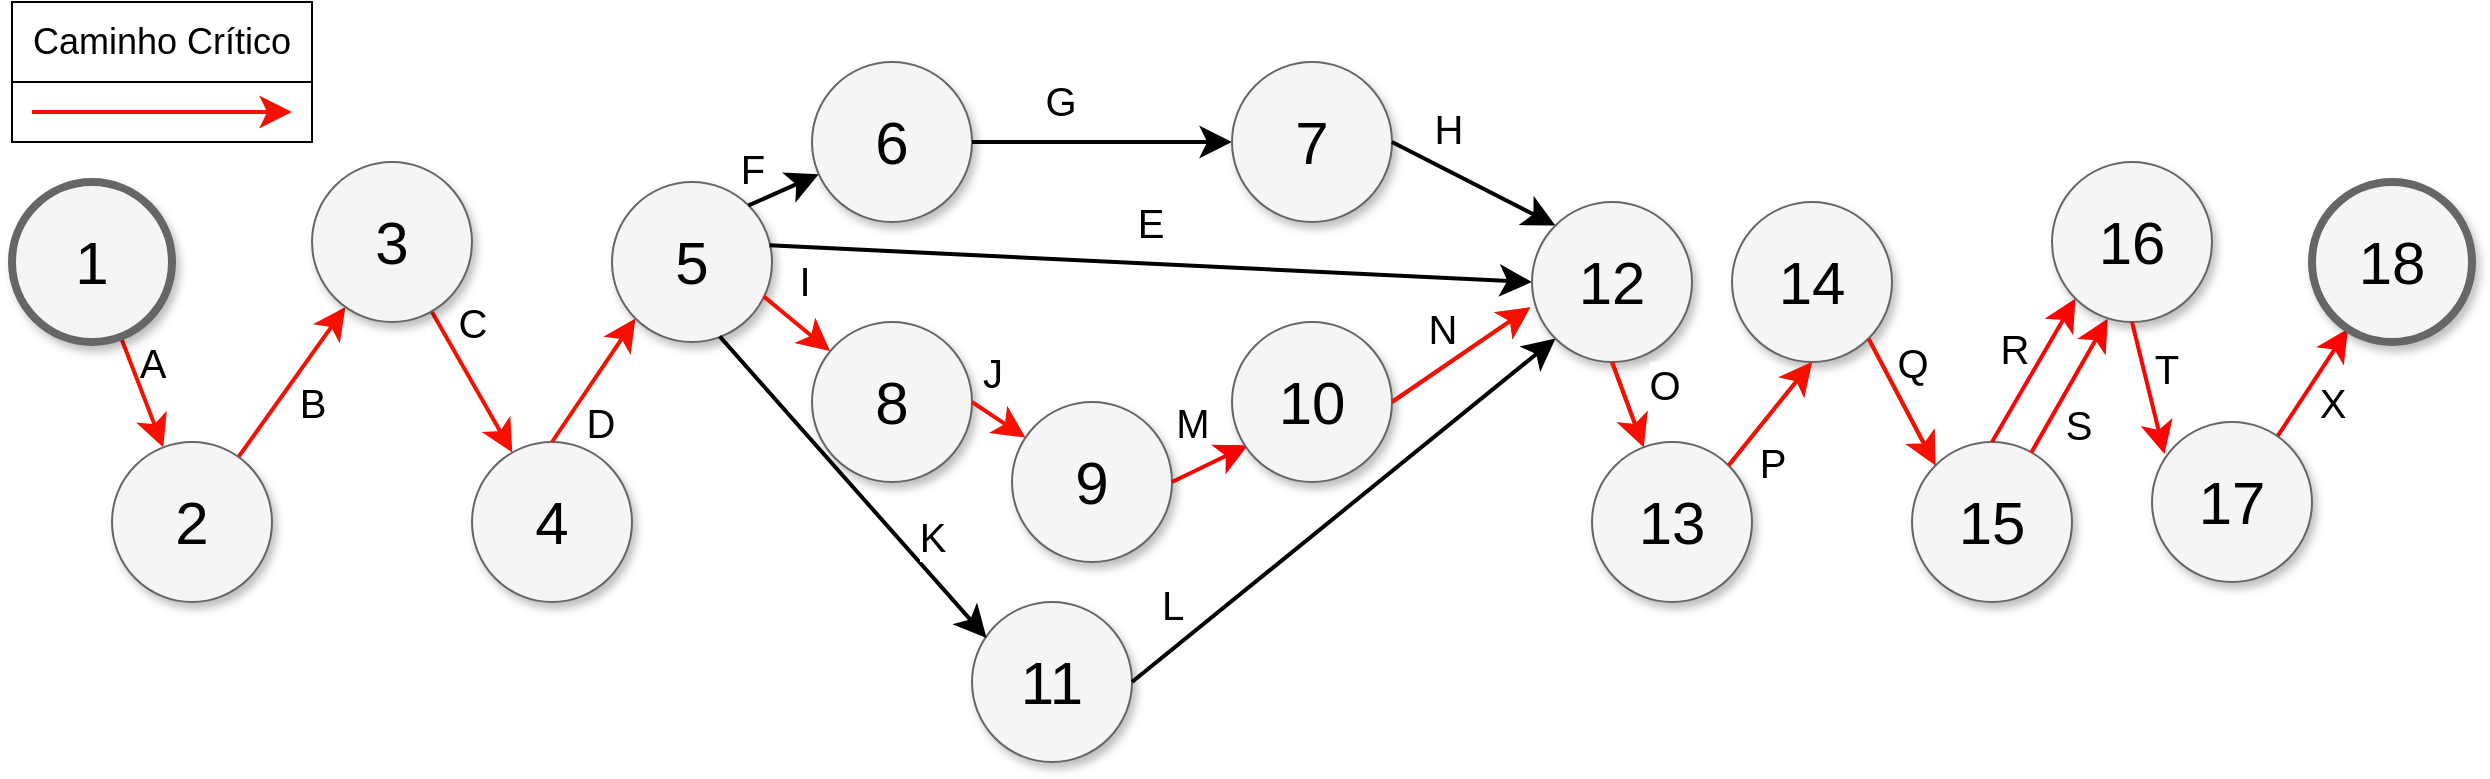 <mxfile version="13.1.12" type="device"><diagram name="Page-1" id="ff44883e-f642-bcb2-894b-16b3d25a3f0b"><mxGraphModel dx="981" dy="546" grid="1" gridSize="10" guides="1" tooltips="1" connect="1" arrows="1" fold="1" page="1" pageScale="1.5" pageWidth="1169" pageHeight="826" background="#ffffff" math="0" shadow="0"><root><mxCell id="0" style=";html=1;"/><mxCell id="1" style=";html=1;" parent="0"/><mxCell id="Oi8HrmhjXx0-u7IRq1U9-84" value="" style="rounded=0;whiteSpace=wrap;html=1;" vertex="1" parent="1"><mxGeometry x="330" y="480" width="150" height="40" as="geometry"/></mxCell><mxCell id="f0bcc99304e6f5a-9" style="edgeStyle=none;curved=1;html=1;startSize=10;endArrow=classic;endFill=1;endSize=10;strokeColor=#F71000;strokeWidth=2;fontSize=12;fillColor=#f8cecc;" parent="1" source="f0bcc99304e6f5a-1" target="f0bcc99304e6f5a-2" edge="1"><mxGeometry relative="1" as="geometry"/></mxCell><mxCell id="f0bcc99304e6f5a-18" value="A" style="text;html=1;resizable=0;points=[];align=center;verticalAlign=middle;labelBackgroundColor=none;fontSize=20;" parent="f0bcc99304e6f5a-9" vertex="1" connectable="0"><mxGeometry x="0.255" y="-5" relative="1" as="geometry"><mxPoint x="6.97" y="-23.8" as="offset"/></mxGeometry></mxCell><mxCell id="f0bcc99304e6f5a-1" value="1" style="ellipse;whiteSpace=wrap;html=1;rounded=0;shadow=1;strokeColor=#666666;strokeWidth=4;fontSize=30;align=center;fillColor=#f5f5f5;" parent="1" vertex="1"><mxGeometry x="330" y="570" width="80" height="80" as="geometry"/></mxCell><mxCell id="f0bcc99304e6f5a-10" style="edgeStyle=none;curved=1;html=1;startSize=10;endFill=1;endSize=10;strokeWidth=2;fontSize=12;fillColor=#f8cecc;strokeColor=#F71000;" parent="1" source="f0bcc99304e6f5a-2" target="f0bcc99304e6f5a-6" edge="1"><mxGeometry relative="1" as="geometry"/></mxCell><mxCell id="f0bcc99304e6f5a-20" value="&lt;div&gt;B&lt;/div&gt;" style="text;html=1;resizable=0;points=[];align=center;verticalAlign=middle;labelBackgroundColor=#ffffff;fontSize=20;" parent="f0bcc99304e6f5a-10" vertex="1" connectable="0"><mxGeometry x="0.154" relative="1" as="geometry"><mxPoint x="5.88" y="15.8" as="offset"/></mxGeometry></mxCell><mxCell id="f0bcc99304e6f5a-2" value="2" style="ellipse;whiteSpace=wrap;html=1;rounded=0;shadow=1;strokeColor=#666666;strokeWidth=1;fontSize=30;align=center;fillColor=#f5f5f5;" parent="1" vertex="1"><mxGeometry x="380" y="700" width="80" height="80" as="geometry"/></mxCell><mxCell id="f0bcc99304e6f5a-15" style="edgeStyle=none;curved=1;html=1;startSize=10;endFill=1;endSize=10;strokeWidth=2;fontSize=12;exitX=0.78;exitY=0.096;exitDx=0;exitDy=0;exitPerimeter=0;strokeColor=#FF0303;" parent="1" source="Oi8HrmhjXx0-u7IRq1U9-67" target="f0bcc99304e6f5a-8" edge="1"><mxGeometry relative="1" as="geometry"><mxPoint x="1300" y="281" as="sourcePoint"/></mxGeometry></mxCell><mxCell id="f0bcc99304e6f5a-23" value="X" style="text;html=1;resizable=0;points=[];align=center;verticalAlign=middle;labelBackgroundColor=#ffffff;fontSize=20;" parent="f0bcc99304e6f5a-15" vertex="1" connectable="0"><mxGeometry x="-0.414" y="-1" relative="1" as="geometry"><mxPoint x="16.39" y="-2.48" as="offset"/></mxGeometry></mxCell><mxCell id="f0bcc99304e6f5a-4" value="4" style="ellipse;whiteSpace=wrap;html=1;rounded=0;shadow=1;strokeColor=#666666;strokeWidth=1;fontSize=30;align=center;fillColor=#f5f5f5;" parent="1" vertex="1"><mxGeometry x="560" y="700" width="80" height="80" as="geometry"/></mxCell><mxCell id="f0bcc99304e6f5a-14" style="edgeStyle=none;curved=1;html=1;startSize=10;endFill=1;endSize=10;strokeWidth=2;fontSize=12;fillColor=#f8cecc;strokeColor=#F71000;" parent="1" source="f0bcc99304e6f5a-6" target="f0bcc99304e6f5a-4" edge="1"><mxGeometry relative="1" as="geometry"/></mxCell><mxCell id="f0bcc99304e6f5a-22" value="C" style="text;html=1;resizable=0;points=[];align=center;verticalAlign=middle;labelBackgroundColor=#ffffff;fontSize=20;" parent="f0bcc99304e6f5a-14" vertex="1" connectable="0"><mxGeometry x="-0.349" y="-1" relative="1" as="geometry"><mxPoint x="7.99" y="-18.06" as="offset"/></mxGeometry></mxCell><mxCell id="f0bcc99304e6f5a-6" value="3" style="ellipse;whiteSpace=wrap;html=1;rounded=0;shadow=1;strokeColor=#666666;strokeWidth=1;fontSize=30;align=center;fillColor=#f5f5f5;" parent="1" vertex="1"><mxGeometry x="480" y="560" width="80" height="80" as="geometry"/></mxCell><mxCell id="f0bcc99304e6f5a-8" value="18" style="ellipse;whiteSpace=wrap;html=1;rounded=0;shadow=1;strokeColor=#666666;strokeWidth=4;fontSize=30;align=center;fillColor=#f5f5f5;" parent="1" vertex="1"><mxGeometry x="1480" y="570" width="80" height="80" as="geometry"/></mxCell><mxCell id="Oi8HrmhjXx0-u7IRq1U9-2" style="edgeStyle=none;curved=1;html=1;startSize=10;endFill=1;endSize=10;strokeWidth=2;fontSize=12;exitX=0.5;exitY=0;exitDx=0;exitDy=0;fillColor=#f8cecc;strokeColor=#F71000;entryX=0;entryY=1;entryDx=0;entryDy=0;" edge="1" parent="1" source="f0bcc99304e6f5a-4" target="Oi8HrmhjXx0-u7IRq1U9-4"><mxGeometry relative="1" as="geometry"><mxPoint x="600" y="609.5" as="sourcePoint"/><mxPoint x="630" y="610" as="targetPoint"/></mxGeometry></mxCell><mxCell id="Oi8HrmhjXx0-u7IRq1U9-3" value="D" style="text;html=1;resizable=0;points=[];align=center;verticalAlign=middle;labelBackgroundColor=#ffffff;fontSize=20;" vertex="1" connectable="0" parent="Oi8HrmhjXx0-u7IRq1U9-2"><mxGeometry x="-0.349" y="-1" relative="1" as="geometry"><mxPoint x="9.29" y="8.96" as="offset"/></mxGeometry></mxCell><mxCell id="Oi8HrmhjXx0-u7IRq1U9-4" value="5" style="ellipse;whiteSpace=wrap;html=1;rounded=0;shadow=1;strokeColor=#666666;strokeWidth=1;fontSize=30;align=center;fillColor=#f5f5f5;" vertex="1" parent="1"><mxGeometry x="630" y="570" width="80" height="80" as="geometry"/></mxCell><mxCell id="Oi8HrmhjXx0-u7IRq1U9-8" style="edgeStyle=none;curved=1;html=1;startSize=10;endFill=1;endSize=10;strokeWidth=2;fontSize=12;exitX=0.984;exitY=0.396;exitDx=0;exitDy=0;exitPerimeter=0;entryX=0;entryY=0.5;entryDx=0;entryDy=0;" edge="1" parent="1" source="Oi8HrmhjXx0-u7IRq1U9-4" target="Oi8HrmhjXx0-u7IRq1U9-42"><mxGeometry relative="1" as="geometry"><mxPoint x="1110" y="620" as="targetPoint"/></mxGeometry></mxCell><mxCell id="Oi8HrmhjXx0-u7IRq1U9-9" value="E" style="text;html=1;resizable=0;points=[];align=center;verticalAlign=middle;labelBackgroundColor=#ffffff;fontSize=20;" vertex="1" connectable="0" parent="Oi8HrmhjXx0-u7IRq1U9-8"><mxGeometry x="-0.349" y="-1" relative="1" as="geometry"><mxPoint x="66.06" y="-18.74" as="offset"/></mxGeometry></mxCell><mxCell id="Oi8HrmhjXx0-u7IRq1U9-11" style="edgeStyle=none;curved=1;html=1;startSize=10;endFill=1;endSize=10;strokeWidth=2;fontSize=12;exitX=1;exitY=0;exitDx=0;exitDy=0;" edge="1" parent="1" target="Oi8HrmhjXx0-u7IRq1U9-13" source="Oi8HrmhjXx0-u7IRq1U9-4"><mxGeometry relative="1" as="geometry"><mxPoint x="890" y="560.0" as="targetPoint"/><mxPoint x="698" y="582" as="sourcePoint"/></mxGeometry></mxCell><mxCell id="Oi8HrmhjXx0-u7IRq1U9-12" value="F" style="text;html=1;resizable=0;points=[];align=center;verticalAlign=middle;labelBackgroundColor=#ffffff;fontSize=20;" vertex="1" connectable="0" parent="Oi8HrmhjXx0-u7IRq1U9-11"><mxGeometry x="-0.349" y="-1" relative="1" as="geometry"><mxPoint x="-10.56" y="-14.94" as="offset"/></mxGeometry></mxCell><mxCell id="Oi8HrmhjXx0-u7IRq1U9-13" value="6" style="ellipse;whiteSpace=wrap;html=1;rounded=0;shadow=1;strokeColor=#666666;strokeWidth=1;fontSize=30;align=center;fillColor=#f5f5f5;" vertex="1" parent="1"><mxGeometry x="730" y="510" width="80" height="80" as="geometry"/></mxCell><mxCell id="Oi8HrmhjXx0-u7IRq1U9-14" style="edgeStyle=none;curved=1;html=1;startSize=10;endFill=1;endSize=10;strokeWidth=2;fontSize=12;exitX=1;exitY=0.5;exitDx=0;exitDy=0;" edge="1" parent="1" target="Oi8HrmhjXx0-u7IRq1U9-16" source="Oi8HrmhjXx0-u7IRq1U9-13"><mxGeometry relative="1" as="geometry"><mxPoint x="1015.28" y="540.0" as="targetPoint"/><mxPoint x="820" y="551" as="sourcePoint"/></mxGeometry></mxCell><mxCell id="Oi8HrmhjXx0-u7IRq1U9-15" value="G" style="text;html=1;resizable=0;points=[];align=center;verticalAlign=middle;labelBackgroundColor=#ffffff;fontSize=20;" vertex="1" connectable="0" parent="Oi8HrmhjXx0-u7IRq1U9-14"><mxGeometry x="-0.349" y="-1" relative="1" as="geometry"><mxPoint x="1.18" y="-22.2" as="offset"/></mxGeometry></mxCell><mxCell id="Oi8HrmhjXx0-u7IRq1U9-16" value="7" style="ellipse;whiteSpace=wrap;html=1;rounded=0;shadow=1;strokeColor=#666666;strokeWidth=1;fontSize=30;align=center;fillColor=#f5f5f5;" vertex="1" parent="1"><mxGeometry x="940" y="510" width="80" height="80" as="geometry"/></mxCell><mxCell id="Oi8HrmhjXx0-u7IRq1U9-18" style="edgeStyle=none;curved=1;html=1;startSize=10;endFill=1;endSize=10;strokeWidth=2;fontSize=12;exitX=1;exitY=0.5;exitDx=0;exitDy=0;entryX=0;entryY=0;entryDx=0;entryDy=0;" edge="1" parent="1" target="Oi8HrmhjXx0-u7IRq1U9-42" source="Oi8HrmhjXx0-u7IRq1U9-16"><mxGeometry relative="1" as="geometry"><mxPoint x="1110" y="590" as="targetPoint"/><mxPoint x="930" y="550" as="sourcePoint"/></mxGeometry></mxCell><mxCell id="Oi8HrmhjXx0-u7IRq1U9-19" value="H" style="text;html=1;resizable=0;points=[];align=center;verticalAlign=middle;labelBackgroundColor=#ffffff;fontSize=20;" vertex="1" connectable="0" parent="Oi8HrmhjXx0-u7IRq1U9-18"><mxGeometry x="-0.349" y="-1" relative="1" as="geometry"><mxPoint x="1.18" y="-22.2" as="offset"/></mxGeometry></mxCell><mxCell id="Oi8HrmhjXx0-u7IRq1U9-21" style="edgeStyle=none;curved=1;html=1;startSize=10;endFill=1;endSize=10;strokeWidth=2;fontSize=12;exitX=0.948;exitY=0.715;exitDx=0;exitDy=0;exitPerimeter=0;fillColor=#f8cecc;strokeColor=#F71000;" edge="1" parent="1" target="Oi8HrmhjXx0-u7IRq1U9-23" source="Oi8HrmhjXx0-u7IRq1U9-4"><mxGeometry relative="1" as="geometry"><mxPoint x="915.28" y="600.0" as="targetPoint"/><mxPoint x="710" y="611.44" as="sourcePoint"/></mxGeometry></mxCell><mxCell id="Oi8HrmhjXx0-u7IRq1U9-22" value="I" style="text;html=1;resizable=0;points=[];align=center;verticalAlign=middle;labelBackgroundColor=#ffffff;fontSize=20;" vertex="1" connectable="0" parent="Oi8HrmhjXx0-u7IRq1U9-21"><mxGeometry x="-0.349" y="-1" relative="1" as="geometry"><mxPoint x="9.7" y="-18.47" as="offset"/></mxGeometry></mxCell><mxCell id="Oi8HrmhjXx0-u7IRq1U9-23" value="8" style="ellipse;whiteSpace=wrap;html=1;rounded=0;shadow=1;strokeColor=#666666;strokeWidth=1;fontSize=30;align=center;fillColor=#f5f5f5;" vertex="1" parent="1"><mxGeometry x="730" y="640" width="80" height="80" as="geometry"/></mxCell><mxCell id="Oi8HrmhjXx0-u7IRq1U9-24" style="edgeStyle=none;curved=1;html=1;startSize=10;endFill=1;endSize=10;strokeWidth=2;fontSize=12;exitX=1;exitY=0.5;exitDx=0;exitDy=0;fillColor=#f8cecc;strokeColor=#F71000;" edge="1" parent="1" target="Oi8HrmhjXx0-u7IRq1U9-26" source="Oi8HrmhjXx0-u7IRq1U9-23"><mxGeometry relative="1" as="geometry"><mxPoint x="1015.28" y="630.0" as="targetPoint"/><mxPoint x="810.0" y="641.44" as="sourcePoint"/></mxGeometry></mxCell><mxCell id="Oi8HrmhjXx0-u7IRq1U9-25" value="J" style="text;html=1;resizable=0;points=[];align=center;verticalAlign=middle;labelBackgroundColor=#ffffff;fontSize=20;" vertex="1" connectable="0" parent="Oi8HrmhjXx0-u7IRq1U9-24"><mxGeometry x="-0.349" y="-1" relative="1" as="geometry"><mxPoint x="1.18" y="-22.2" as="offset"/></mxGeometry></mxCell><mxCell id="Oi8HrmhjXx0-u7IRq1U9-26" value="9" style="ellipse;whiteSpace=wrap;html=1;rounded=0;shadow=1;strokeColor=#666666;strokeWidth=1;fontSize=30;align=center;fillColor=#f5f5f5;" vertex="1" parent="1"><mxGeometry x="830" y="680" width="80" height="80" as="geometry"/></mxCell><mxCell id="Oi8HrmhjXx0-u7IRq1U9-29" value="11" style="ellipse;whiteSpace=wrap;html=1;rounded=0;shadow=1;strokeColor=#666666;strokeWidth=1;fontSize=30;align=center;fillColor=#f5f5f5;" vertex="1" parent="1"><mxGeometry x="810" y="780" width="80" height="80" as="geometry"/></mxCell><mxCell id="Oi8HrmhjXx0-u7IRq1U9-30" style="edgeStyle=none;curved=1;html=1;startSize=10;endFill=1;endSize=10;strokeWidth=2;fontSize=12;exitX=1;exitY=0.5;exitDx=0;exitDy=0;entryX=0;entryY=1;entryDx=0;entryDy=0;" edge="1" parent="1" source="Oi8HrmhjXx0-u7IRq1U9-29" target="Oi8HrmhjXx0-u7IRq1U9-42"><mxGeometry relative="1" as="geometry"><mxPoint x="1110" y="660" as="targetPoint"/><mxPoint x="810.0" y="731.44" as="sourcePoint"/></mxGeometry></mxCell><mxCell id="Oi8HrmhjXx0-u7IRq1U9-31" value="L" style="text;html=1;resizable=0;points=[];align=center;verticalAlign=middle;labelBackgroundColor=#ffffff;fontSize=20;" vertex="1" connectable="0" parent="Oi8HrmhjXx0-u7IRq1U9-30"><mxGeometry x="-0.349" y="-1" relative="1" as="geometry"><mxPoint x="-49.88" y="15.39" as="offset"/></mxGeometry></mxCell><mxCell id="Oi8HrmhjXx0-u7IRq1U9-33" style="edgeStyle=none;curved=1;html=1;startSize=10;endFill=1;endSize=10;strokeWidth=2;fontSize=12;exitX=0.673;exitY=0.965;exitDx=0;exitDy=0;exitPerimeter=0;entryX=0.091;entryY=0.225;entryDx=0;entryDy=0;entryPerimeter=0;" edge="1" parent="1" source="Oi8HrmhjXx0-u7IRq1U9-4" target="Oi8HrmhjXx0-u7IRq1U9-29"><mxGeometry relative="1" as="geometry"><mxPoint x="709.997" y="650.001" as="targetPoint"/><mxPoint x="686.62" y="645.46" as="sourcePoint"/></mxGeometry></mxCell><mxCell id="Oi8HrmhjXx0-u7IRq1U9-34" value="K" style="text;html=1;resizable=0;points=[];align=center;verticalAlign=middle;labelBackgroundColor=#ffffff;fontSize=20;" vertex="1" connectable="0" parent="Oi8HrmhjXx0-u7IRq1U9-33"><mxGeometry x="-0.349" y="-1" relative="1" as="geometry"><mxPoint x="63.29" y="49.58" as="offset"/></mxGeometry></mxCell><mxCell id="Oi8HrmhjXx0-u7IRq1U9-37" style="edgeStyle=none;curved=1;html=1;startSize=10;endFill=1;endSize=10;strokeWidth=2;fontSize=12;exitX=1;exitY=0.5;exitDx=0;exitDy=0;entryX=0.1;entryY=0.77;entryDx=0;entryDy=0;entryPerimeter=0;fillColor=#f8cecc;strokeColor=#FA0000;" edge="1" parent="1" source="Oi8HrmhjXx0-u7IRq1U9-26" target="Oi8HrmhjXx0-u7IRq1U9-39"><mxGeometry relative="1" as="geometry"><mxPoint x="950" y="640" as="targetPoint"/><mxPoint x="920" y="640" as="sourcePoint"/></mxGeometry></mxCell><mxCell id="Oi8HrmhjXx0-u7IRq1U9-38" value="M" style="text;html=1;resizable=0;points=[];align=center;verticalAlign=middle;labelBackgroundColor=#ffffff;fontSize=20;" vertex="1" connectable="0" parent="Oi8HrmhjXx0-u7IRq1U9-37"><mxGeometry x="-0.349" y="-1" relative="1" as="geometry"><mxPoint x="-2.85" y="-24.89" as="offset"/></mxGeometry></mxCell><mxCell id="Oi8HrmhjXx0-u7IRq1U9-39" value="10" style="ellipse;whiteSpace=wrap;html=1;rounded=0;shadow=1;strokeColor=#666666;strokeWidth=1;fontSize=30;align=center;fillColor=#f5f5f5;" vertex="1" parent="1"><mxGeometry x="940" y="640" width="80" height="80" as="geometry"/></mxCell><mxCell id="Oi8HrmhjXx0-u7IRq1U9-40" style="edgeStyle=none;curved=1;html=1;startSize=10;endFill=1;endSize=10;strokeWidth=2;fontSize=12;exitX=1;exitY=0.5;exitDx=0;exitDy=0;entryX=-0.01;entryY=0.658;entryDx=0;entryDy=0;entryPerimeter=0;fillColor=#f8cecc;strokeColor=#b85450;" edge="1" parent="1" source="Oi8HrmhjXx0-u7IRq1U9-39" target="Oi8HrmhjXx0-u7IRq1U9-42"><mxGeometry relative="1" as="geometry"><mxPoint x="1110" y="640" as="targetPoint"/><mxPoint x="1040" y="640" as="sourcePoint"/></mxGeometry></mxCell><mxCell id="Oi8HrmhjXx0-u7IRq1U9-41" value="N" style="text;html=1;resizable=0;points=[];align=center;verticalAlign=middle;labelBackgroundColor=#ffffff;fontSize=20;" vertex="1" connectable="0" parent="Oi8HrmhjXx0-u7IRq1U9-40"><mxGeometry x="-0.349" y="-1" relative="1" as="geometry"><mxPoint x="1.18" y="-22.2" as="offset"/></mxGeometry></mxCell><mxCell id="Oi8HrmhjXx0-u7IRq1U9-42" value="12" style="ellipse;whiteSpace=wrap;html=1;rounded=0;shadow=1;strokeColor=#666666;strokeWidth=1;fontSize=30;align=center;fillColor=#f5f5f5;" vertex="1" parent="1"><mxGeometry x="1090" y="580" width="80" height="80" as="geometry"/></mxCell><mxCell id="Oi8HrmhjXx0-u7IRq1U9-47" style="edgeStyle=none;curved=1;html=1;startSize=10;endFill=1;endSize=10;strokeWidth=2;fontSize=12;exitX=0.5;exitY=1;exitDx=0;exitDy=0;entryX=0.323;entryY=0.033;entryDx=0;entryDy=0;fillColor=#f8cecc;strokeColor=#b85450;entryPerimeter=0;" edge="1" parent="1" source="Oi8HrmhjXx0-u7IRq1U9-42" target="Oi8HrmhjXx0-u7IRq1U9-52"><mxGeometry relative="1" as="geometry"><mxPoint x="1170" y="710" as="targetPoint"/><mxPoint x="1130" y="710" as="sourcePoint"/></mxGeometry></mxCell><mxCell id="Oi8HrmhjXx0-u7IRq1U9-48" value="O" style="text;html=1;resizable=0;points=[];align=center;verticalAlign=middle;labelBackgroundColor=#ffffff;fontSize=20;" vertex="1" connectable="0" parent="Oi8HrmhjXx0-u7IRq1U9-47"><mxGeometry x="-0.349" y="-1" relative="1" as="geometry"><mxPoint x="21.09" y="-3.55" as="offset"/></mxGeometry></mxCell><mxCell id="Oi8HrmhjXx0-u7IRq1U9-51" value="14" style="ellipse;whiteSpace=wrap;html=1;rounded=0;shadow=1;strokeColor=#666666;strokeWidth=1;fontSize=30;align=center;fillColor=#f5f5f5;" vertex="1" parent="1"><mxGeometry x="1190" y="580" width="80" height="80" as="geometry"/></mxCell><mxCell id="Oi8HrmhjXx0-u7IRq1U9-52" value="13" style="ellipse;whiteSpace=wrap;html=1;rounded=0;shadow=1;strokeColor=#666666;strokeWidth=1;fontSize=30;align=center;fillColor=#f5f5f5;" vertex="1" parent="1"><mxGeometry x="1120" y="700" width="80" height="80" as="geometry"/></mxCell><mxCell id="Oi8HrmhjXx0-u7IRq1U9-53" style="edgeStyle=none;curved=1;html=1;startSize=10;endFill=1;endSize=10;strokeWidth=2;fontSize=12;exitX=1;exitY=0;exitDx=0;exitDy=0;entryX=0.5;entryY=1;entryDx=0;entryDy=0;fillColor=#f8cecc;strokeColor=#b85450;" edge="1" parent="1" source="Oi8HrmhjXx0-u7IRq1U9-52" target="Oi8HrmhjXx0-u7IRq1U9-51"><mxGeometry relative="1" as="geometry"><mxPoint x="1330" y="619.8" as="targetPoint"/><mxPoint x="1290" y="619.8" as="sourcePoint"/></mxGeometry></mxCell><mxCell id="Oi8HrmhjXx0-u7IRq1U9-54" value="P" style="text;html=1;resizable=0;points=[];align=center;verticalAlign=middle;labelBackgroundColor=#ffffff;fontSize=20;" vertex="1" connectable="0" parent="Oi8HrmhjXx0-u7IRq1U9-53"><mxGeometry x="-0.349" y="-1" relative="1" as="geometry"><mxPoint x="7.33" y="14.52" as="offset"/></mxGeometry></mxCell><mxCell id="Oi8HrmhjXx0-u7IRq1U9-56" value="15" style="ellipse;whiteSpace=wrap;html=1;rounded=0;shadow=1;strokeColor=#666666;strokeWidth=1;fontSize=30;align=center;fillColor=#f5f5f5;" vertex="1" parent="1"><mxGeometry x="1280" y="700" width="80" height="80" as="geometry"/></mxCell><mxCell id="Oi8HrmhjXx0-u7IRq1U9-57" style="edgeStyle=none;curved=1;html=1;startSize=10;endFill=1;endSize=10;strokeWidth=2;fontSize=12;exitX=1;exitY=1;exitDx=0;exitDy=0;entryX=0;entryY=0;entryDx=0;entryDy=0;fillColor=#f8cecc;strokeColor=#b85450;" edge="1" parent="1" source="Oi8HrmhjXx0-u7IRq1U9-51" target="Oi8HrmhjXx0-u7IRq1U9-56"><mxGeometry relative="1" as="geometry"><mxPoint x="1450" y="619.8" as="targetPoint"/><mxPoint x="1410" y="619.8" as="sourcePoint"/></mxGeometry></mxCell><mxCell id="Oi8HrmhjXx0-u7IRq1U9-58" value="Q" style="text;html=1;resizable=0;points=[];align=center;verticalAlign=middle;labelBackgroundColor=#ffffff;fontSize=20;" vertex="1" connectable="0" parent="Oi8HrmhjXx0-u7IRq1U9-57"><mxGeometry x="-0.349" y="-1" relative="1" as="geometry"><mxPoint x="11.72" y="-9.39" as="offset"/></mxGeometry></mxCell><mxCell id="Oi8HrmhjXx0-u7IRq1U9-59" style="edgeStyle=none;curved=1;html=1;startSize=10;endFill=1;endSize=10;strokeWidth=2;fontSize=12;exitX=0.5;exitY=0;exitDx=0;exitDy=0;entryX=0;entryY=1;entryDx=0;entryDy=0;strokeColor=#FF0303;" edge="1" parent="1" source="Oi8HrmhjXx0-u7IRq1U9-56" target="Oi8HrmhjXx0-u7IRq1U9-64"><mxGeometry relative="1" as="geometry"><mxPoint x="1370" y="650" as="targetPoint"/><mxPoint x="1350.004" y="648.284" as="sourcePoint"/></mxGeometry></mxCell><mxCell id="Oi8HrmhjXx0-u7IRq1U9-60" value="R" style="text;html=1;resizable=0;points=[];align=center;verticalAlign=middle;labelBackgroundColor=#ffffff;fontSize=20;" vertex="1" connectable="0" parent="Oi8HrmhjXx0-u7IRq1U9-59"><mxGeometry x="-0.349" y="-1" relative="1" as="geometry"><mxPoint x="-3.76" y="-24.1" as="offset"/></mxGeometry></mxCell><mxCell id="Oi8HrmhjXx0-u7IRq1U9-61" style="edgeStyle=none;curved=1;html=1;startSize=10;endFill=1;endSize=10;strokeWidth=2;fontSize=12;entryX=0.348;entryY=0.979;entryDx=0;entryDy=0;entryPerimeter=0;strokeColor=#FF0303;" edge="1" parent="1" source="Oi8HrmhjXx0-u7IRq1U9-56" target="Oi8HrmhjXx0-u7IRq1U9-64"><mxGeometry relative="1" as="geometry"><mxPoint x="1400" y="670" as="targetPoint"/><mxPoint x="1360" y="730" as="sourcePoint"/></mxGeometry></mxCell><mxCell id="Oi8HrmhjXx0-u7IRq1U9-62" value="S" style="text;html=1;resizable=0;points=[];align=center;verticalAlign=middle;labelBackgroundColor=#ffffff;fontSize=20;" vertex="1" connectable="0" parent="Oi8HrmhjXx0-u7IRq1U9-61"><mxGeometry x="-0.349" y="-1" relative="1" as="geometry"><mxPoint x="9.36" y="6.84" as="offset"/></mxGeometry></mxCell><mxCell id="Oi8HrmhjXx0-u7IRq1U9-64" value="16" style="ellipse;whiteSpace=wrap;html=1;rounded=0;shadow=1;strokeColor=#666666;strokeWidth=1;fontSize=30;align=center;fillColor=#f5f5f5;" vertex="1" parent="1"><mxGeometry x="1350" y="560" width="80" height="80" as="geometry"/></mxCell><mxCell id="Oi8HrmhjXx0-u7IRq1U9-67" value="17" style="ellipse;whiteSpace=wrap;html=1;rounded=0;shadow=1;strokeColor=#666666;strokeWidth=1;fontSize=30;align=center;fillColor=#f5f5f5;" vertex="1" parent="1"><mxGeometry x="1400" y="690" width="80" height="80" as="geometry"/></mxCell><mxCell id="Oi8HrmhjXx0-u7IRq1U9-65" style="edgeStyle=none;curved=1;html=1;startSize=10;endFill=1;endSize=10;strokeWidth=2;fontSize=12;exitX=0.5;exitY=1;exitDx=0;exitDy=0;entryX=0.078;entryY=0.2;entryDx=0;entryDy=0;entryPerimeter=0;strokeColor=#FF0303;" edge="1" parent="1" source="Oi8HrmhjXx0-u7IRq1U9-64" target="Oi8HrmhjXx0-u7IRq1U9-67"><mxGeometry relative="1" as="geometry"><mxPoint x="1430" y="720" as="targetPoint"/><mxPoint x="1430.003" y="619.286" as="sourcePoint"/></mxGeometry></mxCell><mxCell id="Oi8HrmhjXx0-u7IRq1U9-66" value="T" style="text;html=1;resizable=0;points=[];align=center;verticalAlign=middle;labelBackgroundColor=#ffffff;fontSize=20;" vertex="1" connectable="0" parent="Oi8HrmhjXx0-u7IRq1U9-65"><mxGeometry x="-0.349" y="-1" relative="1" as="geometry"><mxPoint x="12.42" y="1.47" as="offset"/></mxGeometry></mxCell><mxCell id="Oi8HrmhjXx0-u7IRq1U9-68" style="edgeStyle=none;curved=1;html=1;startSize=10;endFill=1;endSize=10;strokeWidth=2;fontSize=12;exitX=1;exitY=1;exitDx=0;exitDy=0;entryX=0;entryY=0;entryDx=0;entryDy=0;fillColor=#f8cecc;strokeColor=#F71000;" edge="1" parent="1"><mxGeometry relative="1" as="geometry"><mxPoint x="1291.716" y="711.716" as="targetPoint"/><mxPoint x="1258.284" y="648.284" as="sourcePoint"/></mxGeometry></mxCell><mxCell id="Oi8HrmhjXx0-u7IRq1U9-69" value="Q" style="text;html=1;resizable=0;points=[];align=center;verticalAlign=middle;labelBackgroundColor=#ffffff;fontSize=20;" vertex="1" connectable="0" parent="Oi8HrmhjXx0-u7IRq1U9-68"><mxGeometry x="-0.349" y="-1" relative="1" as="geometry"><mxPoint x="11.72" y="-9.39" as="offset"/></mxGeometry></mxCell><mxCell id="Oi8HrmhjXx0-u7IRq1U9-70" style="edgeStyle=none;curved=1;html=1;startSize=10;endFill=1;endSize=10;strokeWidth=2;fontSize=12;exitX=1;exitY=0;exitDx=0;exitDy=0;entryX=0.5;entryY=1;entryDx=0;entryDy=0;fillColor=#f8cecc;strokeColor=#F71000;" edge="1" parent="1"><mxGeometry relative="1" as="geometry"><mxPoint x="1230" y="660" as="targetPoint"/><mxPoint x="1188.284" y="711.716" as="sourcePoint"/></mxGeometry></mxCell><mxCell id="Oi8HrmhjXx0-u7IRq1U9-71" value="P" style="text;html=1;resizable=0;points=[];align=center;verticalAlign=middle;labelBackgroundColor=#ffffff;fontSize=20;" vertex="1" connectable="0" parent="Oi8HrmhjXx0-u7IRq1U9-70"><mxGeometry x="-0.349" y="-1" relative="1" as="geometry"><mxPoint x="7.33" y="14.52" as="offset"/></mxGeometry></mxCell><mxCell id="Oi8HrmhjXx0-u7IRq1U9-72" style="edgeStyle=none;curved=1;html=1;startSize=10;endFill=1;endSize=10;strokeWidth=2;fontSize=12;exitX=0.5;exitY=1;exitDx=0;exitDy=0;entryX=0.323;entryY=0.033;entryDx=0;entryDy=0;fillColor=#f8cecc;strokeColor=#F71000;entryPerimeter=0;" edge="1" parent="1"><mxGeometry relative="1" as="geometry"><mxPoint x="1145.84" y="702.64" as="targetPoint"/><mxPoint x="1130" y="660" as="sourcePoint"/></mxGeometry></mxCell><mxCell id="Oi8HrmhjXx0-u7IRq1U9-73" value="O" style="text;html=1;resizable=0;points=[];align=center;verticalAlign=middle;labelBackgroundColor=#ffffff;fontSize=20;" vertex="1" connectable="0" parent="Oi8HrmhjXx0-u7IRq1U9-72"><mxGeometry x="-0.349" y="-1" relative="1" as="geometry"><mxPoint x="21.09" y="-3.55" as="offset"/></mxGeometry></mxCell><mxCell id="Oi8HrmhjXx0-u7IRq1U9-74" style="edgeStyle=none;curved=1;html=1;startSize=10;endFill=1;endSize=10;strokeWidth=2;fontSize=12;exitX=1;exitY=0.5;exitDx=0;exitDy=0;entryX=-0.01;entryY=0.658;entryDx=0;entryDy=0;entryPerimeter=0;fillColor=#f8cecc;strokeColor=#F71000;" edge="1" parent="1"><mxGeometry relative="1" as="geometry"><mxPoint x="1089.2" y="632.64" as="targetPoint"/><mxPoint x="1020" y="680" as="sourcePoint"/></mxGeometry></mxCell><mxCell id="Oi8HrmhjXx0-u7IRq1U9-75" value="N" style="text;html=1;resizable=0;points=[];align=center;verticalAlign=middle;labelBackgroundColor=#ffffff;fontSize=20;" vertex="1" connectable="0" parent="Oi8HrmhjXx0-u7IRq1U9-74"><mxGeometry x="-0.349" y="-1" relative="1" as="geometry"><mxPoint x="1.18" y="-22.2" as="offset"/></mxGeometry></mxCell><mxCell id="Oi8HrmhjXx0-u7IRq1U9-80" value="" style="rounded=0;whiteSpace=wrap;html=1;" vertex="1" parent="1"><mxGeometry x="330" y="520" width="150" height="30" as="geometry"/></mxCell><mxCell id="Oi8HrmhjXx0-u7IRq1U9-81" style="edgeStyle=none;curved=1;html=1;startSize=10;endFill=1;endSize=10;strokeWidth=2;fontSize=12;fillColor=#f8cecc;strokeColor=#F71000;" edge="1" parent="1"><mxGeometry relative="1" as="geometry"><mxPoint x="340" y="535" as="sourcePoint"/><mxPoint x="470" y="535" as="targetPoint"/></mxGeometry></mxCell><mxCell id="Oi8HrmhjXx0-u7IRq1U9-83" value="&lt;font style=&quot;font-size: 18px&quot;&gt;Caminho Crítico&lt;/font&gt;" style="text;html=1;strokeColor=none;fillColor=none;align=center;verticalAlign=middle;whiteSpace=wrap;rounded=0;" vertex="1" parent="1"><mxGeometry x="330" y="490" width="150" height="20" as="geometry"/></mxCell></root></mxGraphModel></diagram></mxfile>